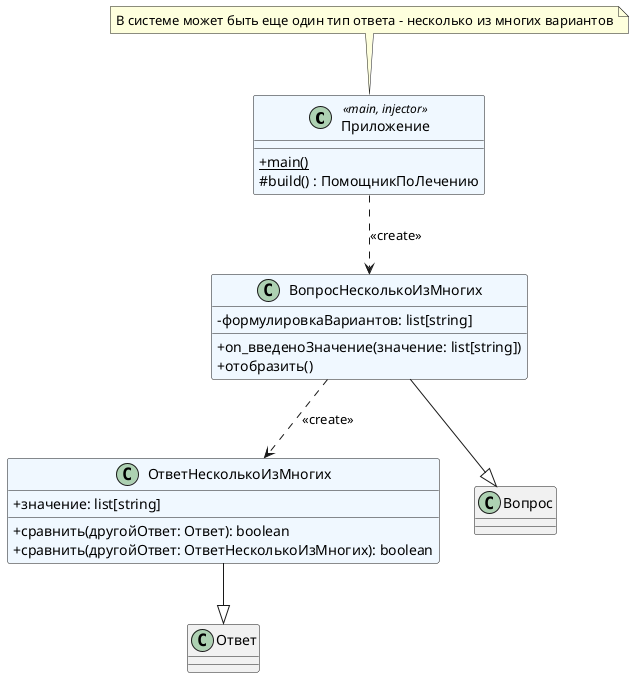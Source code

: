 @startuml base
skinparam classAttributeIconSize 0


class Приложение <<main, injector>> {
    + {static} main()
    # build() : ПомощникПоЛечению
}
note top
В системе может быть еще один тип ответа - несколько из многих вариантов
end note


class ОтветНесколькоИзМногих {
    + значение: list[string]
    + сравнить(другойОтвет: Ответ): boolean
    + сравнить(другойОтвет: ОтветНесколькоИзМногих): boolean
}
ОтветНесколькоИзМногих --|> Ответ



class ВопросНесколькоИзМногих {
    - формулировкаВариантов: list[string]
    + on_введеноЗначение(значение: list[string])
    + отобразить()
}
ВопросНесколькоИзМногих --|> Вопрос
ВопросНесколькоИзМногих ..> ОтветНесколькоИзМногих: <<create>>
Приложение ..> ВопросНесколькоИзМногих: <<create>>


class Приложение #aliceblue
class ОтветНесколькоИзМногих #aliceblue
class ВопросНесколькоИзМногих #aliceblue



@enduml
